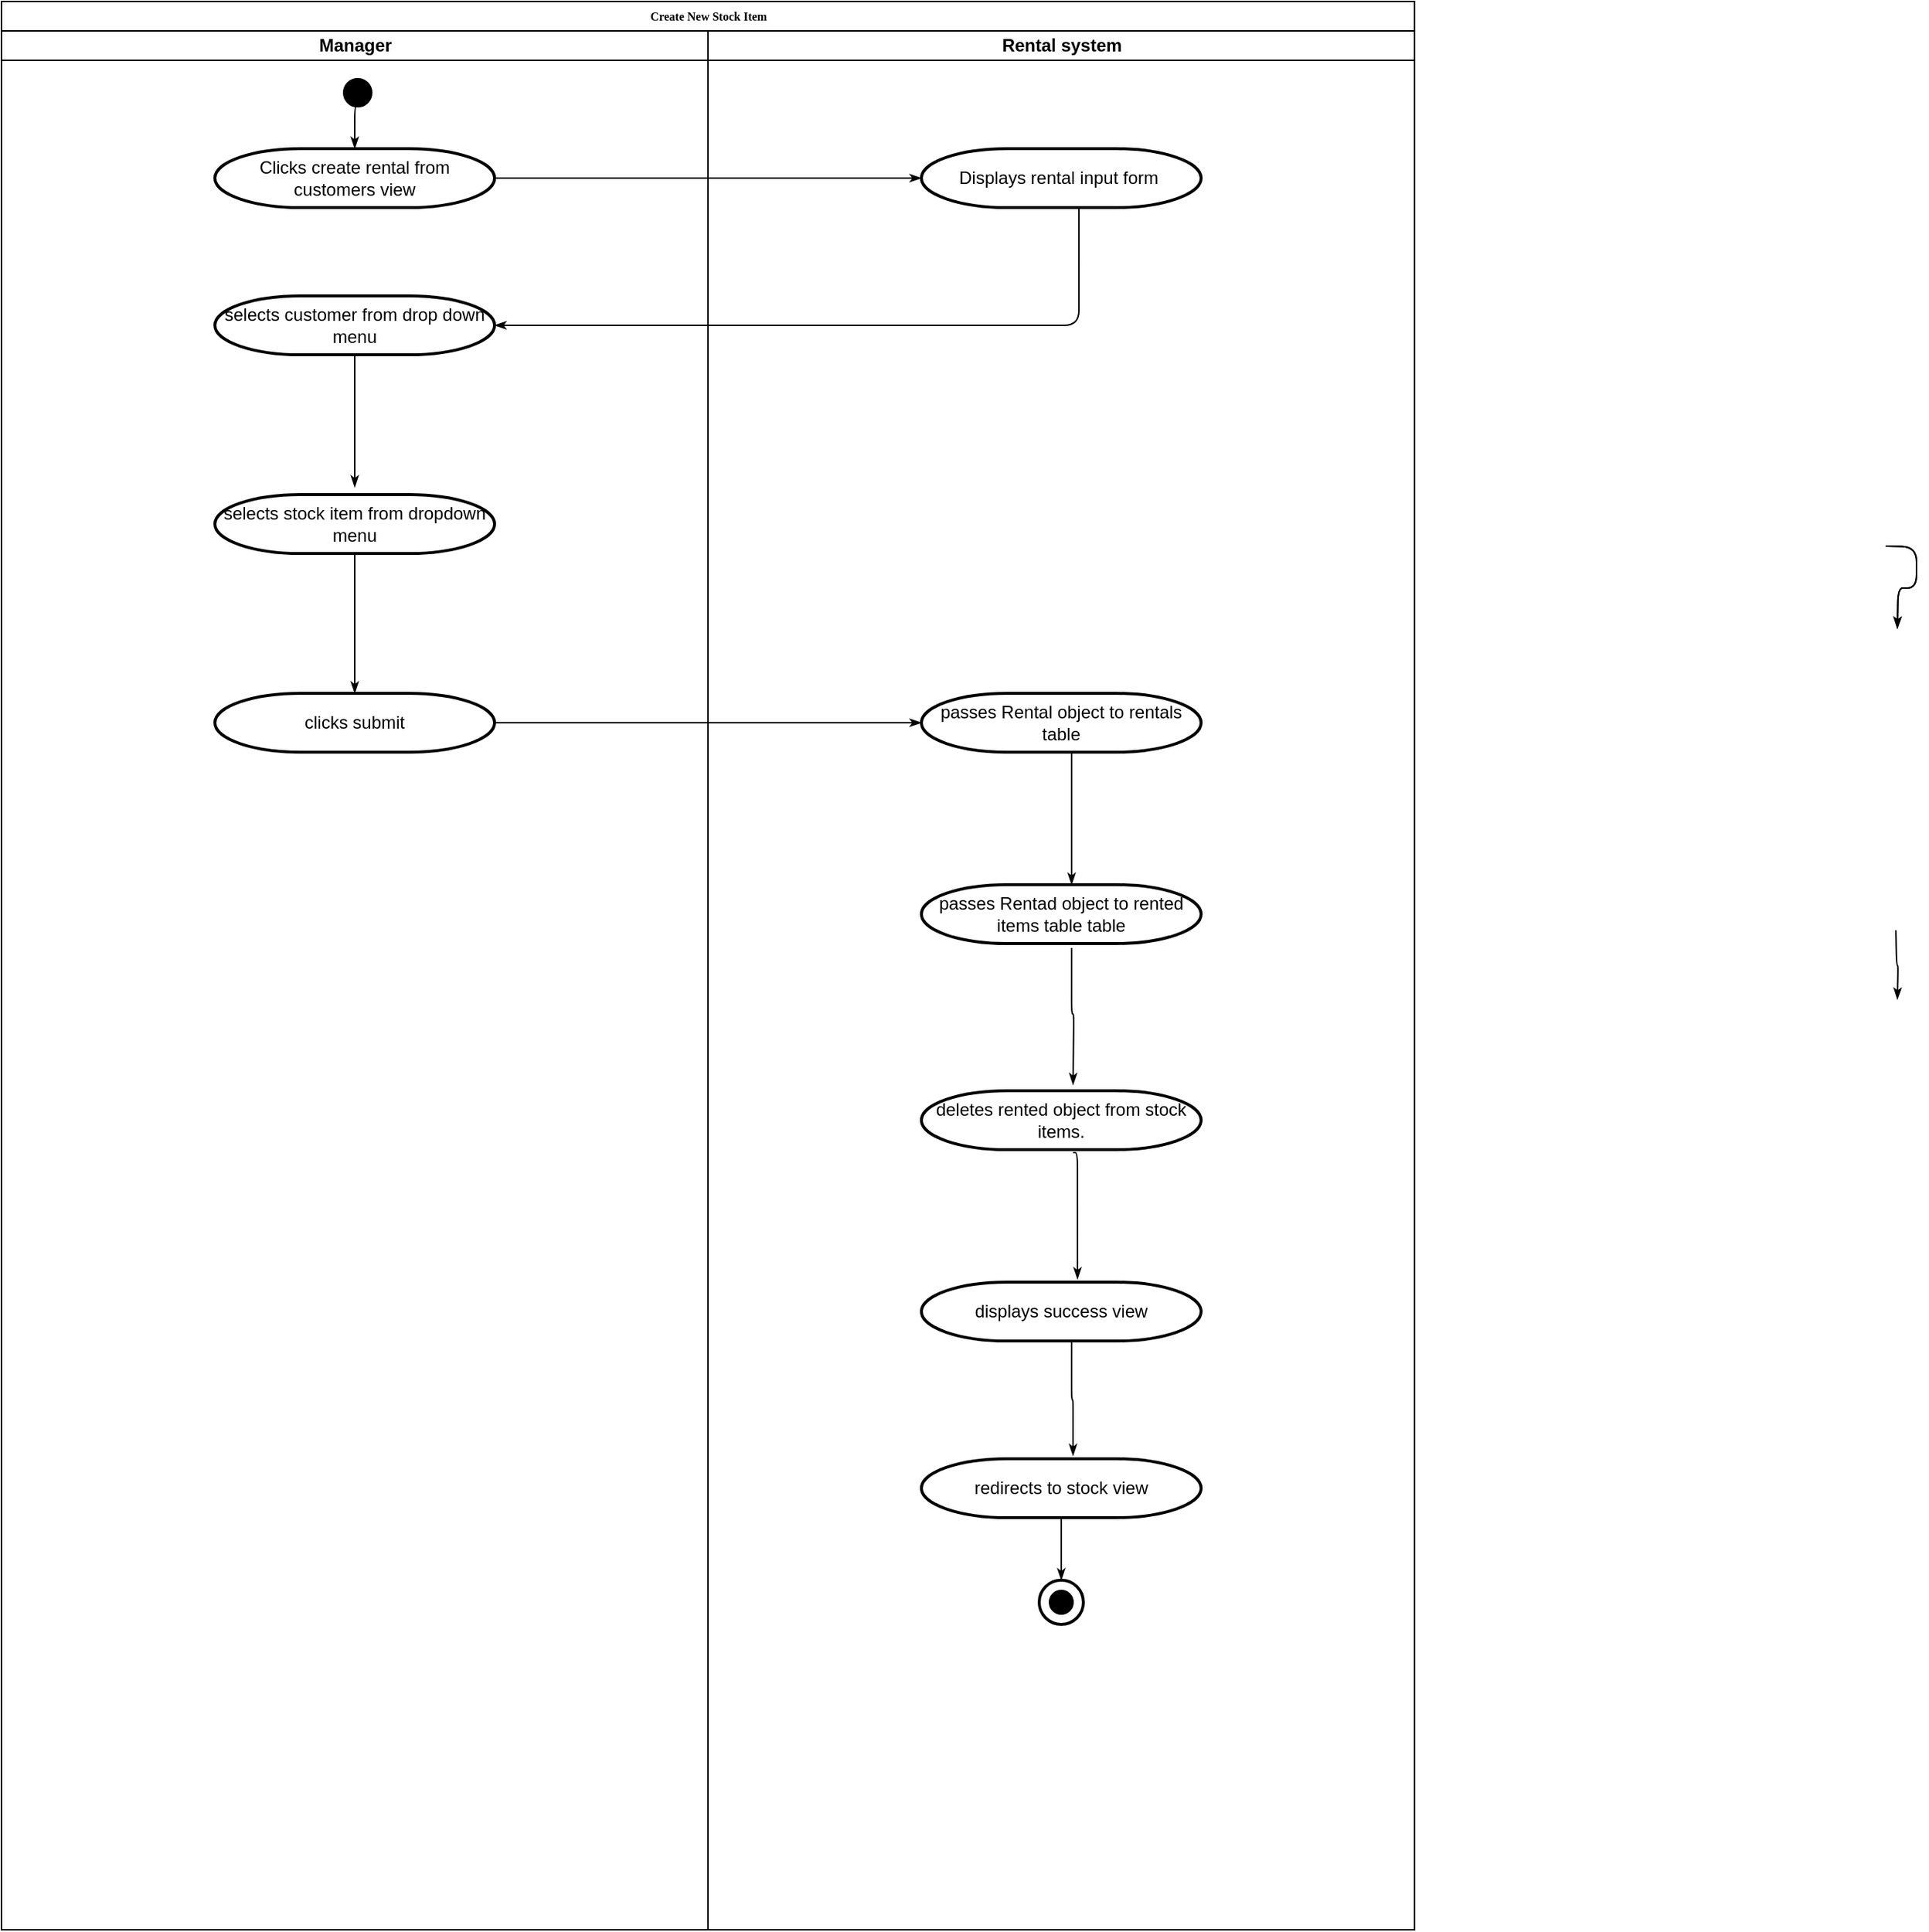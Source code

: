 <mxfile pages="1" version="11.2.5" type="device"><diagram name="Page-1" id="74e2e168-ea6b-b213-b513-2b3c1d86103e"><mxGraphModel dx="1426" dy="907" grid="1" gridSize="10" guides="1" tooltips="1" connect="1" arrows="1" fold="1" page="1" pageScale="1" pageWidth="1100" pageHeight="850" background="#ffffff" math="0" shadow="0"><root><mxCell id="0"/><mxCell id="1" parent="0"/><mxCell id="77e6c97f196da883-1" value="Create New Stock Item" style="swimlane;html=1;childLayout=stackLayout;startSize=20;rounded=0;shadow=0;labelBackgroundColor=none;strokeColor=#000000;strokeWidth=1;fillColor=#ffffff;fontFamily=Verdana;fontSize=8;fontColor=#000000;align=center;" parent="1" vertex="1"><mxGeometry x="70" y="60" width="960" height="1310" as="geometry"/></mxCell><mxCell id="77e6c97f196da883-2" value="Manager" style="swimlane;html=1;startSize=20;" parent="77e6c97f196da883-1" vertex="1"><mxGeometry y="20" width="480" height="1290" as="geometry"/></mxCell><mxCell id="mwNH0snsRrsAPLMKQI_N-1" value="" style="strokeWidth=2;html=1;shape=mxgraph.flowchart.start_2;whiteSpace=wrap;fillColor=#000000;" parent="77e6c97f196da883-2" vertex="1"><mxGeometry x="233" y="33" width="18" height="18" as="geometry"/></mxCell><mxCell id="mwNH0snsRrsAPLMKQI_N-2" value="Clicks create rental from customers view" style="strokeWidth=2;html=1;shape=mxgraph.flowchart.terminator;whiteSpace=wrap;fillColor=#FFFFFF;" parent="77e6c97f196da883-2" vertex="1"><mxGeometry x="145" y="80" width="190" height="40" as="geometry"/></mxCell><mxCell id="77e6c97f196da883-28" style="edgeStyle=orthogonalEdgeStyle;rounded=1;html=1;labelBackgroundColor=none;startArrow=none;startFill=0;startSize=5;endArrow=classicThin;endFill=1;endSize=5;jettySize=auto;orthogonalLoop=1;strokeColor=#000000;strokeWidth=1;fontFamily=Verdana;fontSize=8;fontColor=#000000;exitX=0.5;exitY=1;exitDx=0;exitDy=0;exitPerimeter=0;entryX=0.5;entryY=0;entryDx=0;entryDy=0;entryPerimeter=0;" parent="77e6c97f196da883-2" source="mwNH0snsRrsAPLMKQI_N-1" target="mwNH0snsRrsAPLMKQI_N-2" edge="1"><mxGeometry relative="1" as="geometry"/></mxCell><mxCell id="mwNH0snsRrsAPLMKQI_N-5" value="selects customer from drop down menu" style="strokeWidth=2;html=1;shape=mxgraph.flowchart.terminator;whiteSpace=wrap;fillColor=#FFFFFF;" parent="77e6c97f196da883-2" vertex="1"><mxGeometry x="145" y="180" width="190" height="40" as="geometry"/></mxCell><mxCell id="mwNH0snsRrsAPLMKQI_N-7" value="selects stock item from dropdown menu" style="strokeWidth=2;html=1;shape=mxgraph.flowchart.terminator;whiteSpace=wrap;fillColor=#FFFFFF;" parent="77e6c97f196da883-2" vertex="1"><mxGeometry x="145" y="315" width="190" height="40" as="geometry"/></mxCell><mxCell id="mwNH0snsRrsAPLMKQI_N-8" style="edgeStyle=orthogonalEdgeStyle;rounded=1;html=1;labelBackgroundColor=none;startArrow=none;startFill=0;startSize=5;endArrow=classicThin;endFill=1;endSize=5;jettySize=auto;orthogonalLoop=1;strokeColor=#000000;strokeWidth=1;fontFamily=Verdana;fontSize=8;fontColor=#000000;" parent="77e6c97f196da883-2" edge="1"><mxGeometry relative="1" as="geometry"><mxPoint x="240" y="220" as="sourcePoint"/><mxPoint x="240" y="310" as="targetPoint"/></mxGeometry></mxCell><mxCell id="42pP2z1yRBf1U859Fgbg-1" value="clicks submit" style="strokeWidth=2;html=1;shape=mxgraph.flowchart.terminator;whiteSpace=wrap;fillColor=#FFFFFF;" vertex="1" parent="77e6c97f196da883-2"><mxGeometry x="145" y="450" width="190" height="40" as="geometry"/></mxCell><mxCell id="42pP2z1yRBf1U859Fgbg-2" style="edgeStyle=orthogonalEdgeStyle;rounded=1;html=1;labelBackgroundColor=none;startArrow=none;startFill=0;startSize=5;endArrow=classicThin;endFill=1;endSize=5;jettySize=auto;orthogonalLoop=1;strokeColor=#000000;strokeWidth=1;fontFamily=Verdana;fontSize=8;fontColor=#000000;entryX=0.5;entryY=0;entryDx=0;entryDy=0;entryPerimeter=0;exitX=0.5;exitY=1;exitDx=0;exitDy=0;exitPerimeter=0;" edge="1" parent="77e6c97f196da883-2" source="mwNH0snsRrsAPLMKQI_N-7" target="42pP2z1yRBf1U859Fgbg-1"><mxGeometry relative="1" as="geometry"><mxPoint x="320" y="310" as="sourcePoint"/><mxPoint x="320" y="400" as="targetPoint"/></mxGeometry></mxCell><mxCell id="77e6c97f196da883-4" value="Rental system" style="swimlane;html=1;startSize=20;" parent="77e6c97f196da883-1" vertex="1"><mxGeometry x="480" y="20" width="480" height="1290" as="geometry"/></mxCell><mxCell id="mwNH0snsRrsAPLMKQI_N-3" value="Displays rental input form&amp;nbsp;" style="strokeWidth=2;html=1;shape=mxgraph.flowchart.terminator;whiteSpace=wrap;fillColor=#FFFFFF;" parent="77e6c97f196da883-4" vertex="1"><mxGeometry x="145" y="80" width="190" height="40" as="geometry"/></mxCell><mxCell id="mwNH0snsRrsAPLMKQI_N-9" value="passes Rental object to rentals table" style="strokeWidth=2;html=1;shape=mxgraph.flowchart.terminator;whiteSpace=wrap;fillColor=#FFFFFF;" parent="77e6c97f196da883-4" vertex="1"><mxGeometry x="145" y="450" width="190" height="40" as="geometry"/></mxCell><mxCell id="mwNH0snsRrsAPLMKQI_N-13" style="edgeStyle=orthogonalEdgeStyle;rounded=1;html=1;labelBackgroundColor=none;startArrow=none;startFill=0;startSize=5;endArrow=classicThin;endFill=1;endSize=5;jettySize=auto;orthogonalLoop=1;strokeColor=#000000;strokeWidth=1;fontFamily=Verdana;fontSize=8;fontColor=#000000;entryX=0.537;entryY=0;entryDx=0;entryDy=0;entryPerimeter=0;exitX=0.537;exitY=0.975;exitDx=0;exitDy=0;exitPerimeter=0;" parent="77e6c97f196da883-4" target="42pP2z1yRBf1U859Fgbg-3" edge="1" source="mwNH0snsRrsAPLMKQI_N-9"><mxGeometry relative="1" as="geometry"><mxPoint x="247" y="495" as="sourcePoint"/><mxPoint x="410" y="520" as="targetPoint"/></mxGeometry></mxCell><mxCell id="mwNH0snsRrsAPLMKQI_N-14" value="displays success view" style="strokeWidth=2;html=1;shape=mxgraph.flowchart.terminator;whiteSpace=wrap;fillColor=#FFFFFF;" parent="77e6c97f196da883-4" vertex="1"><mxGeometry x="145" y="850" width="190" height="40" as="geometry"/></mxCell><mxCell id="mwNH0snsRrsAPLMKQI_N-15" style="edgeStyle=orthogonalEdgeStyle;rounded=1;html=1;labelBackgroundColor=none;startArrow=none;startFill=0;startSize=5;endArrow=classicThin;endFill=1;endSize=5;jettySize=auto;orthogonalLoop=1;strokeColor=#000000;strokeWidth=1;fontFamily=Verdana;fontSize=8;fontColor=#000000;exitX=0.5;exitY=1;exitDx=0;exitDy=0;exitPerimeter=0;entryX=0.542;entryY=0.025;entryDx=0;entryDy=0;entryPerimeter=0;" parent="77e6c97f196da883-4" edge="1"><mxGeometry relative="1" as="geometry"><mxPoint x="800" y="350" as="sourcePoint"/><mxPoint x="808" y="406" as="targetPoint"/></mxGeometry></mxCell><mxCell id="mwNH0snsRrsAPLMKQI_N-16" style="edgeStyle=orthogonalEdgeStyle;rounded=1;html=1;labelBackgroundColor=none;startArrow=none;startFill=0;startSize=5;endArrow=classicThin;endFill=1;endSize=5;jettySize=auto;orthogonalLoop=1;strokeColor=#000000;strokeWidth=1;fontFamily=Verdana;fontSize=8;fontColor=#000000;exitX=0.5;exitY=1;exitDx=0;exitDy=0;exitPerimeter=0;entryX=0.542;entryY=0.025;entryDx=0;entryDy=0;entryPerimeter=0;" parent="77e6c97f196da883-4" edge="1"><mxGeometry relative="1" as="geometry"><mxPoint x="800" y="350" as="sourcePoint"/><mxPoint x="808" y="406" as="targetPoint"/></mxGeometry></mxCell><mxCell id="mwNH0snsRrsAPLMKQI_N-18" value="redirects to stock view" style="strokeWidth=2;html=1;shape=mxgraph.flowchart.terminator;whiteSpace=wrap;fillColor=#FFFFFF;" parent="77e6c97f196da883-4" vertex="1"><mxGeometry x="145" y="970" width="190" height="40" as="geometry"/></mxCell><mxCell id="mwNH0snsRrsAPLMKQI_N-19" style="edgeStyle=orthogonalEdgeStyle;rounded=1;html=1;labelBackgroundColor=none;startArrow=none;startFill=0;startSize=5;endArrow=classicThin;endFill=1;endSize=5;jettySize=auto;orthogonalLoop=1;strokeColor=#000000;strokeWidth=1;fontFamily=Verdana;fontSize=8;fontColor=#000000;exitX=0.537;exitY=1.025;exitDx=0;exitDy=0;exitPerimeter=0;entryX=0.542;entryY=-0.05;entryDx=0;entryDy=0;entryPerimeter=0;" parent="77e6c97f196da883-4" source="mwNH0snsRrsAPLMKQI_N-14" target="mwNH0snsRrsAPLMKQI_N-18" edge="1"><mxGeometry relative="1" as="geometry"><mxPoint x="-65" y="710" as="sourcePoint"/><mxPoint x="225" y="710" as="targetPoint"/></mxGeometry></mxCell><mxCell id="mwNH0snsRrsAPLMKQI_N-22" value="" style="group" parent="77e6c97f196da883-4" vertex="1" connectable="0"><mxGeometry x="225" y="1052.5" width="30" height="30" as="geometry"/></mxCell><mxCell id="mwNH0snsRrsAPLMKQI_N-20" value="" style="strokeWidth=2;html=1;shape=mxgraph.flowchart.start_2;whiteSpace=wrap;fillColor=#000000;" parent="mwNH0snsRrsAPLMKQI_N-22" vertex="1"><mxGeometry x="7.5" y="7.5" width="15" height="15" as="geometry"/></mxCell><mxCell id="mwNH0snsRrsAPLMKQI_N-21" value="" style="strokeWidth=2;html=1;shape=mxgraph.flowchart.start_2;whiteSpace=wrap;fillColor=none;" parent="mwNH0snsRrsAPLMKQI_N-22" vertex="1"><mxGeometry width="30" height="30" as="geometry"/></mxCell><mxCell id="mwNH0snsRrsAPLMKQI_N-25" style="edgeStyle=orthogonalEdgeStyle;rounded=1;html=1;labelBackgroundColor=none;startArrow=none;startFill=0;startSize=5;endArrow=classicThin;endFill=1;endSize=5;jettySize=auto;orthogonalLoop=1;strokeColor=#000000;strokeWidth=1;fontFamily=Verdana;fontSize=8;fontColor=#000000;exitX=0.537;exitY=1.025;exitDx=0;exitDy=0;exitPerimeter=0;entryX=0.542;entryY=-0.05;entryDx=0;entryDy=0;entryPerimeter=0;" parent="77e6c97f196da883-4" edge="1"><mxGeometry relative="1" as="geometry"><mxPoint x="807" y="611" as="sourcePoint"/><mxPoint x="808" y="658" as="targetPoint"/></mxGeometry></mxCell><mxCell id="mwNH0snsRrsAPLMKQI_N-26" style="edgeStyle=orthogonalEdgeStyle;rounded=1;html=1;labelBackgroundColor=none;startArrow=none;startFill=0;startSize=5;endArrow=classicThin;endFill=1;endSize=5;jettySize=auto;orthogonalLoop=1;strokeColor=#000000;strokeWidth=1;fontFamily=Verdana;fontSize=8;fontColor=#000000;exitX=0.5;exitY=1;exitDx=0;exitDy=0;exitPerimeter=0;entryX=0.5;entryY=0;entryDx=0;entryDy=0;entryPerimeter=0;" parent="77e6c97f196da883-4" source="mwNH0snsRrsAPLMKQI_N-18" target="mwNH0snsRrsAPLMKQI_N-21" edge="1"><mxGeometry relative="1" as="geometry"><mxPoint x="-340" y="1000" as="sourcePoint"/><mxPoint x="-50" y="1000" as="targetPoint"/></mxGeometry></mxCell><mxCell id="42pP2z1yRBf1U859Fgbg-3" value="passes Rentad object to rented items table table" style="strokeWidth=2;html=1;shape=mxgraph.flowchart.terminator;whiteSpace=wrap;fillColor=#FFFFFF;" vertex="1" parent="77e6c97f196da883-4"><mxGeometry x="145" y="580" width="190" height="40" as="geometry"/></mxCell><mxCell id="42pP2z1yRBf1U859Fgbg-4" value="deletes rented object from stock items." style="strokeWidth=2;html=1;shape=mxgraph.flowchart.terminator;whiteSpace=wrap;fillColor=#FFFFFF;" vertex="1" parent="77e6c97f196da883-4"><mxGeometry x="145" y="720" width="190" height="40" as="geometry"/></mxCell><mxCell id="42pP2z1yRBf1U859Fgbg-5" style="edgeStyle=orthogonalEdgeStyle;rounded=1;html=1;labelBackgroundColor=none;startArrow=none;startFill=0;startSize=5;endArrow=classicThin;endFill=1;endSize=5;jettySize=auto;orthogonalLoop=1;strokeColor=#000000;strokeWidth=1;fontFamily=Verdana;fontSize=8;fontColor=#000000;exitX=0.537;exitY=1.075;exitDx=0;exitDy=0;exitPerimeter=0;" edge="1" parent="77e6c97f196da883-4" source="42pP2z1yRBf1U859Fgbg-3"><mxGeometry relative="1" as="geometry"><mxPoint x="807" y="579" as="sourcePoint"/><mxPoint x="248" y="716" as="targetPoint"/></mxGeometry></mxCell><mxCell id="42pP2z1yRBf1U859Fgbg-6" style="edgeStyle=orthogonalEdgeStyle;rounded=1;html=1;labelBackgroundColor=none;startArrow=none;startFill=0;startSize=5;endArrow=classicThin;endFill=1;endSize=5;jettySize=auto;orthogonalLoop=1;strokeColor=#000000;strokeWidth=1;fontFamily=Verdana;fontSize=8;fontColor=#000000;entryX=0.558;entryY=-0.05;entryDx=0;entryDy=0;entryPerimeter=0;exitX=0.542;exitY=1.05;exitDx=0;exitDy=0;exitPerimeter=0;" edge="1" parent="77e6c97f196da883-4" source="42pP2z1yRBf1U859Fgbg-4" target="mwNH0snsRrsAPLMKQI_N-14"><mxGeometry relative="1" as="geometry"><mxPoint x="807" y="579" as="sourcePoint"/><mxPoint x="807" y="670" as="targetPoint"/><Array as="points"><mxPoint x="251" y="762"/></Array></mxGeometry></mxCell><mxCell id="mwNH0snsRrsAPLMKQI_N-4" style="edgeStyle=orthogonalEdgeStyle;rounded=1;html=1;labelBackgroundColor=none;startArrow=none;startFill=0;startSize=5;endArrow=classicThin;endFill=1;endSize=5;jettySize=auto;orthogonalLoop=1;strokeColor=#000000;strokeWidth=1;fontFamily=Verdana;fontSize=8;fontColor=#000000;exitX=1;exitY=0.5;exitDx=0;exitDy=0;exitPerimeter=0;entryX=0;entryY=0.5;entryDx=0;entryDy=0;entryPerimeter=0;" parent="77e6c97f196da883-1" source="mwNH0snsRrsAPLMKQI_N-2" target="mwNH0snsRrsAPLMKQI_N-3" edge="1"><mxGeometry relative="1" as="geometry"><mxPoint x="320" y="158" as="sourcePoint"/><mxPoint x="320" y="190" as="targetPoint"/></mxGeometry></mxCell><mxCell id="mwNH0snsRrsAPLMKQI_N-6" style="edgeStyle=orthogonalEdgeStyle;rounded=1;html=1;labelBackgroundColor=none;startArrow=none;startFill=0;startSize=5;endArrow=classicThin;endFill=1;endSize=5;jettySize=auto;orthogonalLoop=1;strokeColor=#000000;strokeWidth=1;fontFamily=Verdana;fontSize=8;fontColor=#000000;exitX=0.563;exitY=1;exitDx=0;exitDy=0;exitPerimeter=0;entryX=1;entryY=0.5;entryDx=0;entryDy=0;entryPerimeter=0;" parent="77e6c97f196da883-1" source="mwNH0snsRrsAPLMKQI_N-3" target="mwNH0snsRrsAPLMKQI_N-5" edge="1"><mxGeometry relative="1" as="geometry"><mxPoint x="415" y="190" as="sourcePoint"/><mxPoint x="705" y="190" as="targetPoint"/></mxGeometry></mxCell><mxCell id="mwNH0snsRrsAPLMKQI_N-10" style="edgeStyle=orthogonalEdgeStyle;rounded=1;html=1;labelBackgroundColor=none;startArrow=none;startFill=0;startSize=5;endArrow=classicThin;endFill=1;endSize=5;jettySize=auto;orthogonalLoop=1;strokeColor=#000000;strokeWidth=1;fontFamily=Verdana;fontSize=8;fontColor=#000000;exitX=1;exitY=0.5;exitDx=0;exitDy=0;exitPerimeter=0;entryX=0;entryY=0.5;entryDx=0;entryDy=0;entryPerimeter=0;" parent="77e6c97f196da883-1" source="42pP2z1yRBf1U859Fgbg-1" target="mwNH0snsRrsAPLMKQI_N-9" edge="1"><mxGeometry relative="1" as="geometry"><mxPoint x="332" y="290" as="sourcePoint"/><mxPoint x="620" y="260" as="targetPoint"/></mxGeometry></mxCell></root></mxGraphModel></diagram></mxfile>